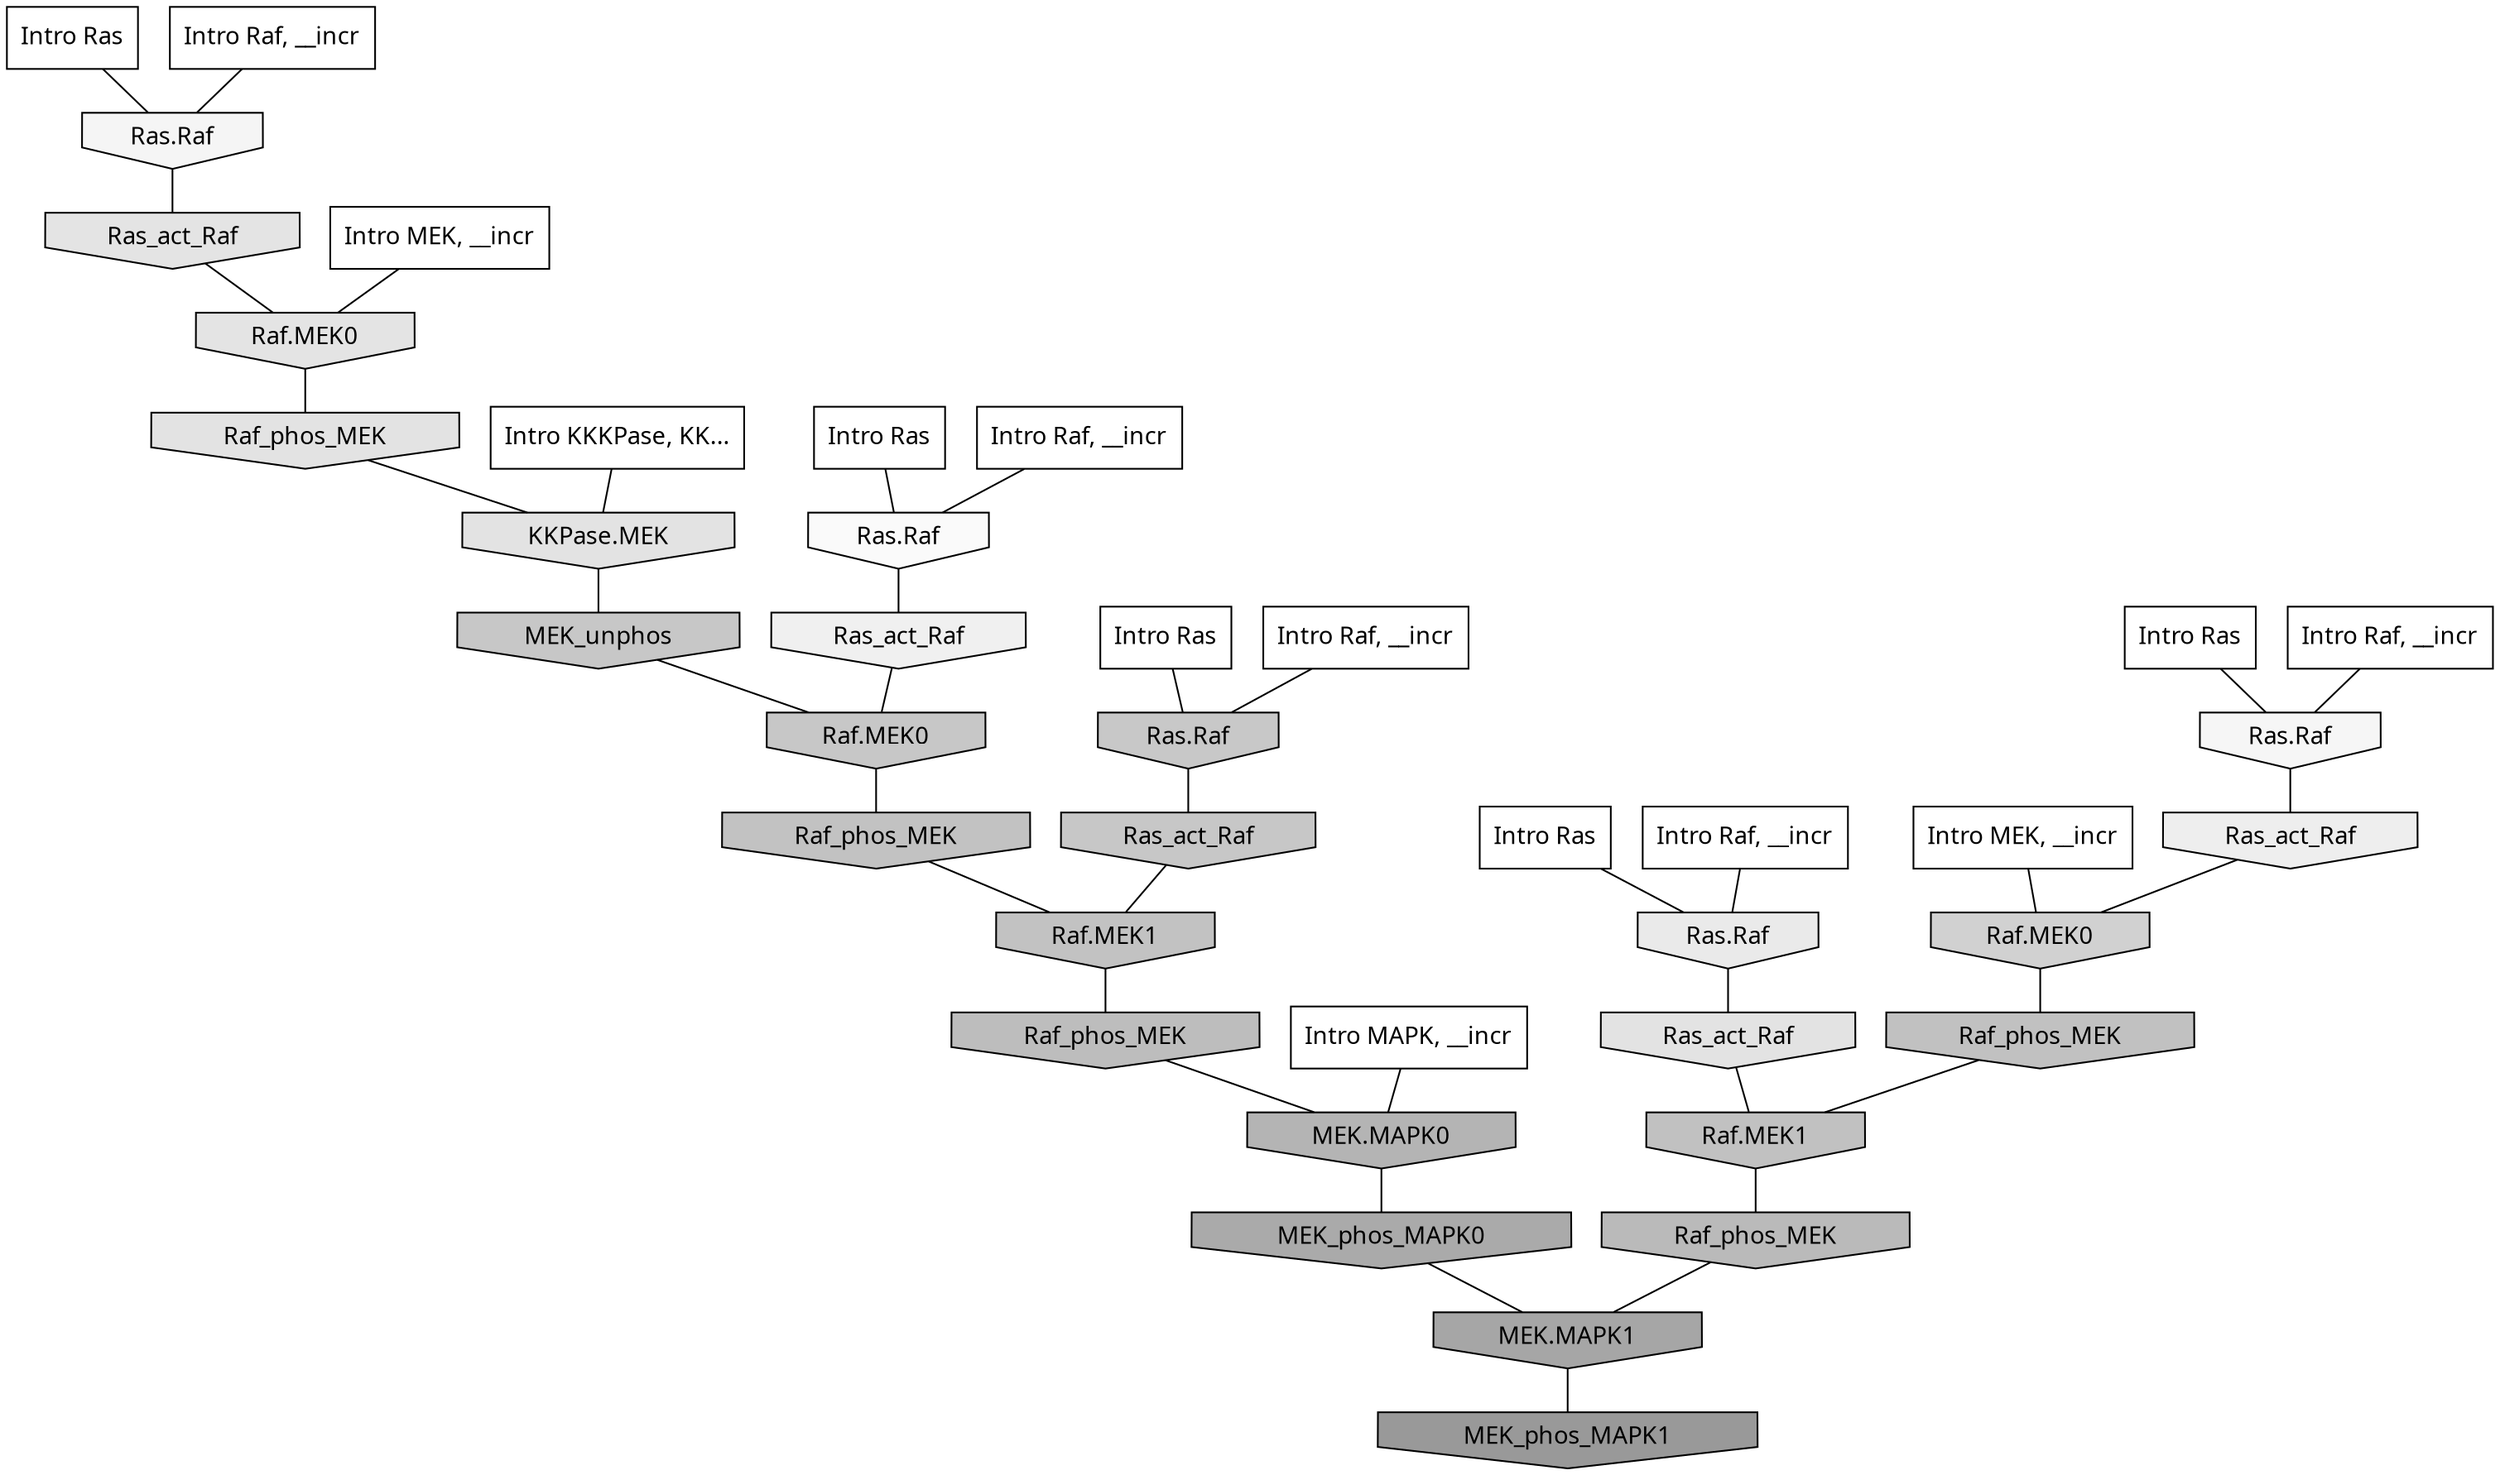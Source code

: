 digraph G{
  rankdir="TB";
  ranksep=0.30;
  node [fontname="CMU Serif"];
  edge [fontname="CMU Serif"];
  
  7 [label="Intro Ras", shape=rectangle, style=filled, fillcolor="0.000 0.000 1.000"]
  
  10 [label="Intro Ras", shape=rectangle, style=filled, fillcolor="0.000 0.000 1.000"]
  
  23 [label="Intro Ras", shape=rectangle, style=filled, fillcolor="0.000 0.000 1.000"]
  
  26 [label="Intro Ras", shape=rectangle, style=filled, fillcolor="0.000 0.000 1.000"]
  
  45 [label="Intro Ras", shape=rectangle, style=filled, fillcolor="0.000 0.000 1.000"]
  
  206 [label="Intro Raf, __incr", shape=rectangle, style=filled, fillcolor="0.000 0.000 1.000"]
  
  420 [label="Intro Raf, __incr", shape=rectangle, style=filled, fillcolor="0.000 0.000 1.000"]
  
  943 [label="Intro Raf, __incr", shape=rectangle, style=filled, fillcolor="0.000 0.000 1.000"]
  
  975 [label="Intro Raf, __incr", shape=rectangle, style=filled, fillcolor="0.000 0.000 1.000"]
  
  994 [label="Intro Raf, __incr", shape=rectangle, style=filled, fillcolor="0.000 0.000 1.000"]
  
  1753 [label="Intro MEK, __incr", shape=rectangle, style=filled, fillcolor="0.000 0.000 1.000"]
  
  1841 [label="Intro MEK, __incr", shape=rectangle, style=filled, fillcolor="0.000 0.000 1.000"]
  
  2406 [label="Intro MAPK, __incr", shape=rectangle, style=filled, fillcolor="0.000 0.000 1.000"]
  
  3151 [label="Intro KKKPase, KK...", shape=rectangle, style=filled, fillcolor="0.000 0.000 1.000"]
  
  3434 [label="Ras.Raf", shape=invhouse, style=filled, fillcolor="0.000 0.000 0.979"]
  
  3583 [label="Ras.Raf", shape=invhouse, style=filled, fillcolor="0.000 0.000 0.961"]
  
  3616 [label="Ras.Raf", shape=invhouse, style=filled, fillcolor="0.000 0.000 0.958"]
  
  3836 [label="Ras_act_Raf", shape=invhouse, style=filled, fillcolor="0.000 0.000 0.940"]
  
  3948 [label="Ras_act_Raf", shape=invhouse, style=filled, fillcolor="0.000 0.000 0.932"]
  
  4199 [label="Ras.Raf", shape=invhouse, style=filled, fillcolor="0.000 0.000 0.917"]
  
  4565 [label="Ras_act_Raf", shape=invhouse, style=filled, fillcolor="0.000 0.000 0.892"]
  
  4568 [label="Raf.MEK0", shape=invhouse, style=filled, fillcolor="0.000 0.000 0.892"]
  
  4641 [label="Raf_phos_MEK", shape=invhouse, style=filled, fillcolor="0.000 0.000 0.888"]
  
  4649 [label="KKPase.MEK", shape=invhouse, style=filled, fillcolor="0.000 0.000 0.888"]
  
  4665 [label="Ras_act_Raf", shape=invhouse, style=filled, fillcolor="0.000 0.000 0.888"]
  
  5975 [label="Raf.MEK0", shape=invhouse, style=filled, fillcolor="0.000 0.000 0.817"]
  
  6755 [label="Ras.Raf", shape=invhouse, style=filled, fillcolor="0.000 0.000 0.785"]
  
  6846 [label="MEK_unphos", shape=invhouse, style=filled, fillcolor="0.000 0.000 0.781"]
  
  6853 [label="Raf.MEK0", shape=invhouse, style=filled, fillcolor="0.000 0.000 0.781"]
  
  6894 [label="Ras_act_Raf", shape=invhouse, style=filled, fillcolor="0.000 0.000 0.780"]
  
  7502 [label="Raf_phos_MEK", shape=invhouse, style=filled, fillcolor="0.000 0.000 0.761"]
  
  7606 [label="Raf.MEK1", shape=invhouse, style=filled, fillcolor="0.000 0.000 0.758"]
  
  7675 [label="Raf_phos_MEK", shape=invhouse, style=filled, fillcolor="0.000 0.000 0.756"]
  
  7743 [label="Raf.MEK1", shape=invhouse, style=filled, fillcolor="0.000 0.000 0.754"]
  
  8160 [label="Raf_phos_MEK", shape=invhouse, style=filled, fillcolor="0.000 0.000 0.742"]
  
  8699 [label="Raf_phos_MEK", shape=invhouse, style=filled, fillcolor="0.000 0.000 0.727"]
  
  9474 [label="MEK.MAPK0", shape=invhouse, style=filled, fillcolor="0.000 0.000 0.707"]
  
  11560 [label="MEK_phos_MAPK0", shape=invhouse, style=filled, fillcolor="0.000 0.000 0.667"]
  
  12706 [label="MEK.MAPK1", shape=invhouse, style=filled, fillcolor="0.000 0.000 0.649"]
  
  16022 [label="MEK_phos_MAPK1", shape=invhouse, style=filled, fillcolor="0.000 0.000 0.600"]
  
  
  12706 -> 16022 [dir=none, color="0.000 0.000 0.000"] 
  11560 -> 12706 [dir=none, color="0.000 0.000 0.000"] 
  9474 -> 11560 [dir=none, color="0.000 0.000 0.000"] 
  8699 -> 12706 [dir=none, color="0.000 0.000 0.000"] 
  8160 -> 9474 [dir=none, color="0.000 0.000 0.000"] 
  7743 -> 8699 [dir=none, color="0.000 0.000 0.000"] 
  7675 -> 7743 [dir=none, color="0.000 0.000 0.000"] 
  7606 -> 8160 [dir=none, color="0.000 0.000 0.000"] 
  7502 -> 7606 [dir=none, color="0.000 0.000 0.000"] 
  6894 -> 7606 [dir=none, color="0.000 0.000 0.000"] 
  6853 -> 7502 [dir=none, color="0.000 0.000 0.000"] 
  6846 -> 6853 [dir=none, color="0.000 0.000 0.000"] 
  6755 -> 6894 [dir=none, color="0.000 0.000 0.000"] 
  5975 -> 7675 [dir=none, color="0.000 0.000 0.000"] 
  4665 -> 7743 [dir=none, color="0.000 0.000 0.000"] 
  4649 -> 6846 [dir=none, color="0.000 0.000 0.000"] 
  4641 -> 4649 [dir=none, color="0.000 0.000 0.000"] 
  4568 -> 4641 [dir=none, color="0.000 0.000 0.000"] 
  4565 -> 4568 [dir=none, color="0.000 0.000 0.000"] 
  4199 -> 4665 [dir=none, color="0.000 0.000 0.000"] 
  3948 -> 5975 [dir=none, color="0.000 0.000 0.000"] 
  3836 -> 6853 [dir=none, color="0.000 0.000 0.000"] 
  3616 -> 4565 [dir=none, color="0.000 0.000 0.000"] 
  3583 -> 3948 [dir=none, color="0.000 0.000 0.000"] 
  3434 -> 3836 [dir=none, color="0.000 0.000 0.000"] 
  3151 -> 4649 [dir=none, color="0.000 0.000 0.000"] 
  2406 -> 9474 [dir=none, color="0.000 0.000 0.000"] 
  1841 -> 5975 [dir=none, color="0.000 0.000 0.000"] 
  1753 -> 4568 [dir=none, color="0.000 0.000 0.000"] 
  994 -> 3616 [dir=none, color="0.000 0.000 0.000"] 
  975 -> 3583 [dir=none, color="0.000 0.000 0.000"] 
  943 -> 6755 [dir=none, color="0.000 0.000 0.000"] 
  420 -> 4199 [dir=none, color="0.000 0.000 0.000"] 
  206 -> 3434 [dir=none, color="0.000 0.000 0.000"] 
  45 -> 6755 [dir=none, color="0.000 0.000 0.000"] 
  26 -> 3434 [dir=none, color="0.000 0.000 0.000"] 
  23 -> 4199 [dir=none, color="0.000 0.000 0.000"] 
  10 -> 3583 [dir=none, color="0.000 0.000 0.000"] 
  7 -> 3616 [dir=none, color="0.000 0.000 0.000"] 
  
  }

